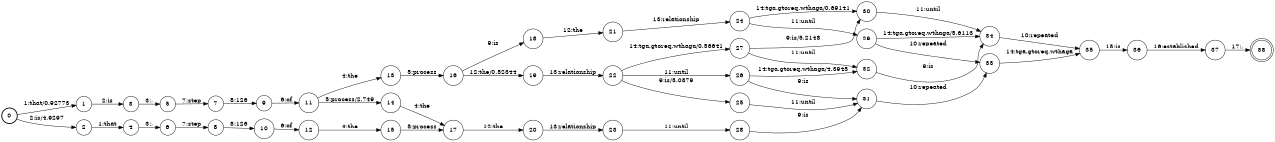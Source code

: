 digraph FST {
rankdir = LR;
size = "8.5,11";
label = "";
center = 1;
orientation = Portrait;
ranksep = "0.4";
nodesep = "0.25";
0 [label = "0", shape = circle, style = bold, fontsize = 14]
	0 -> 1 [label = "1:that/0.92773", fontsize = 14];
	0 -> 2 [label = "2:is/4.9297", fontsize = 14];
1 [label = "1", shape = circle, style = solid, fontsize = 14]
	1 -> 3 [label = "2:is", fontsize = 14];
2 [label = "2", shape = circle, style = solid, fontsize = 14]
	2 -> 4 [label = "1:that", fontsize = 14];
3 [label = "3", shape = circle, style = solid, fontsize = 14]
	3 -> 5 [label = "3:,", fontsize = 14];
4 [label = "4", shape = circle, style = solid, fontsize = 14]
	4 -> 6 [label = "3:,", fontsize = 14];
5 [label = "5", shape = circle, style = solid, fontsize = 14]
	5 -> 7 [label = "7:step", fontsize = 14];
6 [label = "6", shape = circle, style = solid, fontsize = 14]
	6 -> 8 [label = "7:step", fontsize = 14];
7 [label = "7", shape = circle, style = solid, fontsize = 14]
	7 -> 9 [label = "8:126", fontsize = 14];
8 [label = "8", shape = circle, style = solid, fontsize = 14]
	8 -> 10 [label = "8:126", fontsize = 14];
9 [label = "9", shape = circle, style = solid, fontsize = 14]
	9 -> 11 [label = "6:of", fontsize = 14];
10 [label = "10", shape = circle, style = solid, fontsize = 14]
	10 -> 12 [label = "6:of", fontsize = 14];
11 [label = "11", shape = circle, style = solid, fontsize = 14]
	11 -> 13 [label = "4:the", fontsize = 14];
	11 -> 14 [label = "5:process/2.749", fontsize = 14];
12 [label = "12", shape = circle, style = solid, fontsize = 14]
	12 -> 15 [label = "4:the", fontsize = 14];
13 [label = "13", shape = circle, style = solid, fontsize = 14]
	13 -> 16 [label = "5:process", fontsize = 14];
14 [label = "14", shape = circle, style = solid, fontsize = 14]
	14 -> 17 [label = "4:the", fontsize = 14];
15 [label = "15", shape = circle, style = solid, fontsize = 14]
	15 -> 17 [label = "5:process", fontsize = 14];
16 [label = "16", shape = circle, style = solid, fontsize = 14]
	16 -> 18 [label = "9:is", fontsize = 14];
	16 -> 19 [label = "12:the/0.52344", fontsize = 14];
17 [label = "17", shape = circle, style = solid, fontsize = 14]
	17 -> 20 [label = "12:the", fontsize = 14];
18 [label = "18", shape = circle, style = solid, fontsize = 14]
	18 -> 21 [label = "12:the", fontsize = 14];
19 [label = "19", shape = circle, style = solid, fontsize = 14]
	19 -> 22 [label = "13:relationship", fontsize = 14];
20 [label = "20", shape = circle, style = solid, fontsize = 14]
	20 -> 23 [label = "13:relationship", fontsize = 14];
21 [label = "21", shape = circle, style = solid, fontsize = 14]
	21 -> 24 [label = "13:relationship", fontsize = 14];
22 [label = "22", shape = circle, style = solid, fontsize = 14]
	22 -> 25 [label = "9:is/5.0879", fontsize = 14];
	22 -> 26 [label = "11:until", fontsize = 14];
	22 -> 27 [label = "14:tga.gtoreq.wthaga/0.56641", fontsize = 14];
23 [label = "23", shape = circle, style = solid, fontsize = 14]
	23 -> 28 [label = "11:until", fontsize = 14];
24 [label = "24", shape = circle, style = solid, fontsize = 14]
	24 -> 29 [label = "11:until", fontsize = 14];
	24 -> 30 [label = "14:tga.gtoreq.wthaga/0.69141", fontsize = 14];
25 [label = "25", shape = circle, style = solid, fontsize = 14]
	25 -> 31 [label = "11:until", fontsize = 14];
26 [label = "26", shape = circle, style = solid, fontsize = 14]
	26 -> 31 [label = "9:is", fontsize = 14];
	26 -> 32 [label = "14:tga.gtoreq.wthaga/4.3945", fontsize = 14];
27 [label = "27", shape = circle, style = solid, fontsize = 14]
	27 -> 30 [label = "9:is/5.2148", fontsize = 14];
	27 -> 32 [label = "11:until", fontsize = 14];
28 [label = "28", shape = circle, style = solid, fontsize = 14]
	28 -> 31 [label = "9:is", fontsize = 14];
29 [label = "29", shape = circle, style = solid, fontsize = 14]
	29 -> 33 [label = "10:repeated", fontsize = 14];
	29 -> 34 [label = "14:tga.gtoreq.wthaga/5.6113", fontsize = 14];
30 [label = "30", shape = circle, style = solid, fontsize = 14]
	30 -> 34 [label = "11:until", fontsize = 14];
31 [label = "31", shape = circle, style = solid, fontsize = 14]
	31 -> 33 [label = "10:repeated", fontsize = 14];
32 [label = "32", shape = circle, style = solid, fontsize = 14]
	32 -> 34 [label = "9:is", fontsize = 14];
33 [label = "33", shape = circle, style = solid, fontsize = 14]
	33 -> 35 [label = "14:tga.gtoreq.wthaga", fontsize = 14];
34 [label = "34", shape = circle, style = solid, fontsize = 14]
	34 -> 35 [label = "10:repeated", fontsize = 14];
35 [label = "35", shape = circle, style = solid, fontsize = 14]
	35 -> 36 [label = "15:is", fontsize = 14];
36 [label = "36", shape = circle, style = solid, fontsize = 14]
	36 -> 37 [label = "16:established", fontsize = 14];
37 [label = "37", shape = circle, style = solid, fontsize = 14]
	37 -> 38 [label = "17:.", fontsize = 14];
38 [label = "38", shape = doublecircle, style = solid, fontsize = 14]
}
